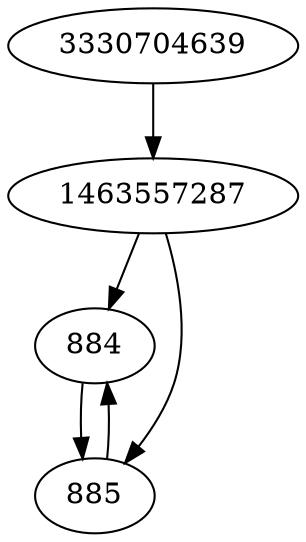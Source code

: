 strict digraph  {
1463557287;
884;
885;
3330704639;
1463557287 -> 884;
1463557287 -> 885;
884 -> 885;
885 -> 884;
3330704639 -> 1463557287;
}
